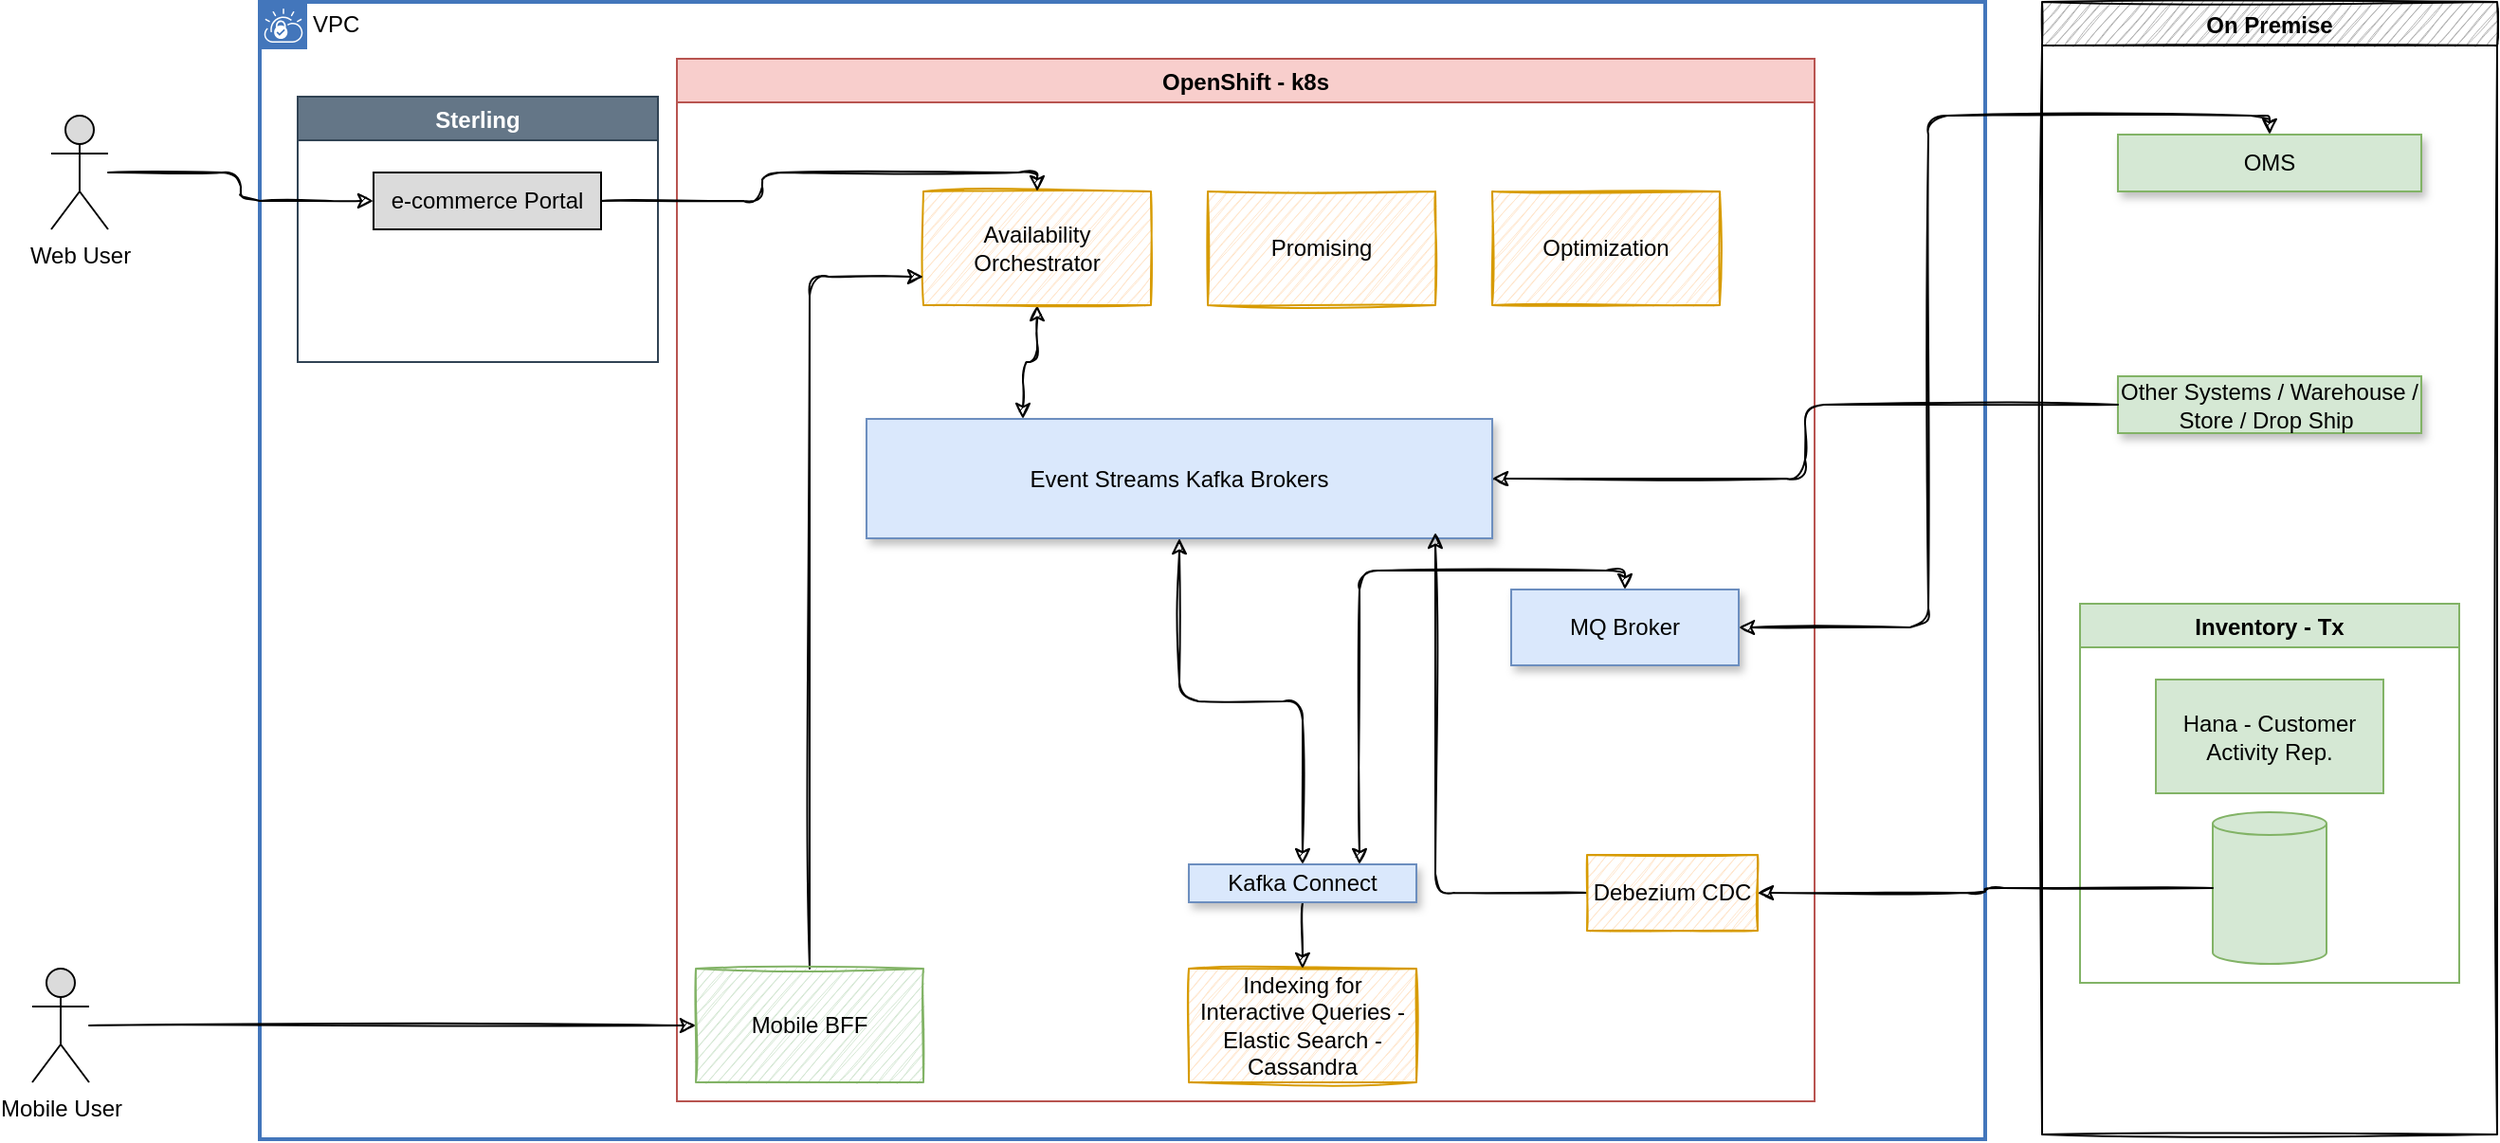 <mxfile>
    <diagram id="CdMLlu-c7RuPvOUVWHMQ" name="Page-1">
        <mxGraphModel dx="2285" dy="993" grid="1" gridSize="10" guides="1" tooltips="1" connect="1" arrows="1" fold="1" page="1" pageScale="1" pageWidth="850" pageHeight="1100" math="0" shadow="0">
            <root>
                <mxCell id="0"/>
                <mxCell id="1" parent="0"/>
                <mxCell id="28" value="VPC" style="shape=mxgraph.ibm.box;prType=vpc;fontStyle=0;verticalAlign=top;align=left;spacingLeft=32;spacingTop=4;fillColor=none;rounded=0;whiteSpace=wrap;html=1;strokeColor=#4376BB;strokeWidth=2;dashed=0;container=1;spacing=-4;collapsible=0;expand=0;recursiveResize=0;" vertex="1" parent="1">
                    <mxGeometry x="30" y="20" width="910" height="600" as="geometry"/>
                </mxCell>
                <mxCell id="6" value="OpenShift - k8s" style="swimlane;fillColor=#f8cecc;strokeColor=#b85450;" parent="28" vertex="1">
                    <mxGeometry x="220" y="30" width="600" height="550" as="geometry"/>
                </mxCell>
                <mxCell id="25" style="edgeStyle=orthogonalEdgeStyle;sketch=1;html=1;entryX=0.5;entryY=0;entryDx=0;entryDy=0;startArrow=classic;startFill=1;" parent="6" source="7" target="10" edge="1">
                    <mxGeometry relative="1" as="geometry"/>
                </mxCell>
                <mxCell id="7" value="Event Streams Kafka Brokers" style="rounded=0;whiteSpace=wrap;html=1;fillColor=#dae8fc;strokeColor=#6c8ebf;shadow=1;sketch=0;" parent="6" vertex="1">
                    <mxGeometry x="100" y="190" width="330" height="63" as="geometry"/>
                </mxCell>
                <mxCell id="17" style="edgeStyle=orthogonalEdgeStyle;sketch=1;html=1;entryX=0.909;entryY=0.952;entryDx=0;entryDy=0;entryPerimeter=0;" parent="6" source="8" target="7" edge="1">
                    <mxGeometry relative="1" as="geometry"/>
                </mxCell>
                <mxCell id="8" value="Debezium CDC" style="rounded=0;whiteSpace=wrap;html=1;fillColor=#ffe6cc;strokeColor=#d79b00;shadow=0;sketch=1;" parent="6" vertex="1">
                    <mxGeometry x="480" y="420" width="90" height="40" as="geometry"/>
                </mxCell>
                <mxCell id="9" value="Indexing for Interactive Queries - Elastic Search - Cassandra" style="rounded=0;whiteSpace=wrap;html=1;fillColor=#ffe6cc;strokeColor=#d79b00;shadow=0;sketch=1;" parent="6" vertex="1">
                    <mxGeometry x="270" y="480" width="120" height="60" as="geometry"/>
                </mxCell>
                <mxCell id="26" style="edgeStyle=orthogonalEdgeStyle;sketch=1;html=1;entryX=0.5;entryY=0;entryDx=0;entryDy=0;" parent="6" source="10" target="9" edge="1">
                    <mxGeometry relative="1" as="geometry"/>
                </mxCell>
                <mxCell id="10" value="Kafka Connect" style="rounded=0;whiteSpace=wrap;html=1;fillColor=#dae8fc;strokeColor=#6c8ebf;shadow=1;sketch=0;" parent="6" vertex="1">
                    <mxGeometry x="270" y="425" width="120" height="20" as="geometry"/>
                </mxCell>
                <mxCell id="13" value="MQ Broker" style="rounded=0;whiteSpace=wrap;html=1;fillColor=#dae8fc;strokeColor=#6c8ebf;shadow=1;sketch=0;" parent="6" vertex="1">
                    <mxGeometry x="440" y="280" width="120" height="40" as="geometry"/>
                </mxCell>
                <mxCell id="22" style="edgeStyle=orthogonalEdgeStyle;sketch=1;html=1;exitX=0.75;exitY=0;exitDx=0;exitDy=0;entryX=0.5;entryY=0;entryDx=0;entryDy=0;startArrow=classic;startFill=1;" parent="6" source="10" target="13" edge="1">
                    <mxGeometry relative="1" as="geometry"/>
                </mxCell>
                <mxCell id="35" style="edgeStyle=orthogonalEdgeStyle;sketch=1;html=1;entryX=0.25;entryY=0;entryDx=0;entryDy=0;startArrow=classic;startFill=1;" edge="1" parent="6" source="18" target="7">
                    <mxGeometry relative="1" as="geometry"/>
                </mxCell>
                <mxCell id="18" value="Availability Orchestrator" style="rounded=0;whiteSpace=wrap;html=1;shadow=0;sketch=1;fillColor=#ffe6cc;strokeColor=#d79b00;" parent="6" vertex="1">
                    <mxGeometry x="130" y="70" width="120" height="60" as="geometry"/>
                </mxCell>
                <mxCell id="37" style="edgeStyle=orthogonalEdgeStyle;sketch=1;html=1;entryX=0;entryY=0.75;entryDx=0;entryDy=0;startArrow=none;startFill=0;" edge="1" parent="6" source="36" target="18">
                    <mxGeometry relative="1" as="geometry"/>
                </mxCell>
                <mxCell id="36" value="Mobile BFF" style="rounded=0;whiteSpace=wrap;html=1;shadow=0;sketch=1;fillColor=#d5e8d4;strokeColor=#82b366;" vertex="1" parent="6">
                    <mxGeometry x="10" y="480" width="120" height="60" as="geometry"/>
                </mxCell>
                <mxCell id="49" value="Promising" style="rounded=0;whiteSpace=wrap;html=1;shadow=0;sketch=1;fillColor=#ffe6cc;strokeColor=#d79b00;" vertex="1" parent="6">
                    <mxGeometry x="280" y="70" width="120" height="60" as="geometry"/>
                </mxCell>
                <mxCell id="65" value="Optimization" style="rounded=0;whiteSpace=wrap;html=1;shadow=0;sketch=1;fillColor=#ffe6cc;strokeColor=#d79b00;" vertex="1" parent="6">
                    <mxGeometry x="430" y="70" width="120" height="60" as="geometry"/>
                </mxCell>
                <mxCell id="4" value="Sterling" style="swimlane;fillColor=#647687;strokeColor=#314354;fontColor=#ffffff;" parent="28" vertex="1">
                    <mxGeometry x="20" y="50" width="190" height="140" as="geometry"/>
                </mxCell>
                <mxCell id="5" value="e-commerce Portal" style="rounded=0;whiteSpace=wrap;html=1;fillColor=#DBDBDB;" parent="4" vertex="1">
                    <mxGeometry x="40" y="40" width="120" height="30" as="geometry"/>
                </mxCell>
                <mxCell id="38" style="edgeStyle=orthogonalEdgeStyle;sketch=1;html=1;entryX=0.5;entryY=0;entryDx=0;entryDy=0;startArrow=none;startFill=0;" edge="1" parent="28" source="5" target="18">
                    <mxGeometry relative="1" as="geometry"/>
                </mxCell>
                <mxCell id="11" value="On Premise" style="swimlane;shadow=0;sketch=1;fillColor=#B3B3B3;" parent="1" vertex="1">
                    <mxGeometry x="970" y="20" width="240" height="597.5" as="geometry"/>
                </mxCell>
                <mxCell id="12" value="OMS" style="rounded=0;whiteSpace=wrap;html=1;fillColor=#d5e8d4;strokeColor=#82b366;shadow=1;sketch=0;" parent="11" vertex="1">
                    <mxGeometry x="40" y="70" width="160" height="30" as="geometry"/>
                </mxCell>
                <mxCell id="2" value="Inventory - Tx" style="swimlane;fillColor=#d5e8d4;strokeColor=#82b366;" parent="11" vertex="1">
                    <mxGeometry x="20" y="317.5" width="200" height="200" as="geometry"/>
                </mxCell>
                <mxCell id="3" value="Hana - Customer Activity Rep." style="rounded=0;whiteSpace=wrap;html=1;fillColor=#d5e8d4;strokeColor=#82b366;" parent="2" vertex="1">
                    <mxGeometry x="40" y="40" width="120" height="60" as="geometry"/>
                </mxCell>
                <mxCell id="33" value="" style="shape=cylinder3;whiteSpace=wrap;html=1;boundedLbl=1;backgroundOutline=1;size=6;fillColor=#d5e8d4;strokeColor=#82b366;" vertex="1" parent="2">
                    <mxGeometry x="70" y="110" width="60" height="80" as="geometry"/>
                </mxCell>
                <mxCell id="46" value="Other Systems / Warehouse / Store / Drop Ship&amp;nbsp;" style="rounded=0;whiteSpace=wrap;html=1;fillColor=#d5e8d4;strokeColor=#82b366;shadow=1;sketch=0;" vertex="1" parent="11">
                    <mxGeometry x="40" y="197.5" width="160" height="30" as="geometry"/>
                </mxCell>
                <mxCell id="20" style="edgeStyle=orthogonalEdgeStyle;sketch=1;html=1;entryX=1;entryY=0.5;entryDx=0;entryDy=0;exitX=0.5;exitY=0;exitDx=0;exitDy=0;startArrow=classic;startFill=1;" parent="1" source="12" target="13" edge="1">
                    <mxGeometry relative="1" as="geometry"/>
                </mxCell>
                <mxCell id="66" style="edgeStyle=orthogonalEdgeStyle;sketch=1;html=1;entryX=0;entryY=0.5;entryDx=0;entryDy=0;startArrow=none;startFill=0;" edge="1" parent="1" source="30" target="5">
                    <mxGeometry relative="1" as="geometry"/>
                </mxCell>
                <mxCell id="30" value="Web User" style="shape=umlActor;verticalLabelPosition=bottom;verticalAlign=top;html=1;outlineConnect=0;fillColor=#DBDBDB;" vertex="1" parent="1">
                    <mxGeometry x="-80" y="80" width="30" height="60" as="geometry"/>
                </mxCell>
                <mxCell id="44" style="edgeStyle=orthogonalEdgeStyle;sketch=1;html=1;startArrow=none;startFill=0;" edge="1" parent="1" source="31" target="36">
                    <mxGeometry relative="1" as="geometry"/>
                </mxCell>
                <mxCell id="31" value="Mobile User" style="shape=umlActor;verticalLabelPosition=bottom;verticalAlign=top;html=1;outlineConnect=0;fillColor=#DBDBDB;" vertex="1" parent="1">
                    <mxGeometry x="-90" y="530" width="30" height="60" as="geometry"/>
                </mxCell>
                <mxCell id="34" style="edgeStyle=orthogonalEdgeStyle;html=1;startArrow=none;startFill=0;sketch=1;" edge="1" parent="1" source="33" target="8">
                    <mxGeometry relative="1" as="geometry"/>
                </mxCell>
                <mxCell id="47" style="edgeStyle=orthogonalEdgeStyle;sketch=1;html=1;startArrow=none;startFill=0;" edge="1" parent="1" source="46" target="7">
                    <mxGeometry relative="1" as="geometry"/>
                </mxCell>
            </root>
        </mxGraphModel>
    </diagram>
</mxfile>